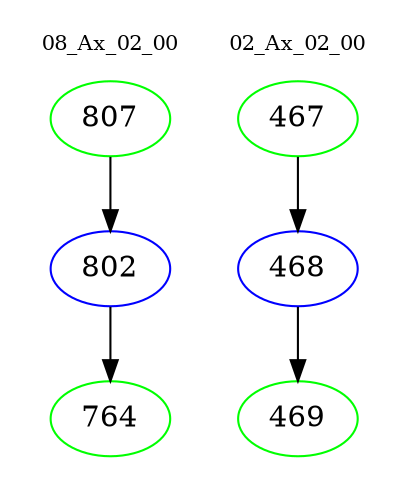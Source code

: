 digraph{
subgraph cluster_0 {
color = white
label = "08_Ax_02_00";
fontsize=10;
T0_807 [label="807", color="green"]
T0_807 -> T0_802 [color="black"]
T0_802 [label="802", color="blue"]
T0_802 -> T0_764 [color="black"]
T0_764 [label="764", color="green"]
}
subgraph cluster_1 {
color = white
label = "02_Ax_02_00";
fontsize=10;
T1_467 [label="467", color="green"]
T1_467 -> T1_468 [color="black"]
T1_468 [label="468", color="blue"]
T1_468 -> T1_469 [color="black"]
T1_469 [label="469", color="green"]
}
}
